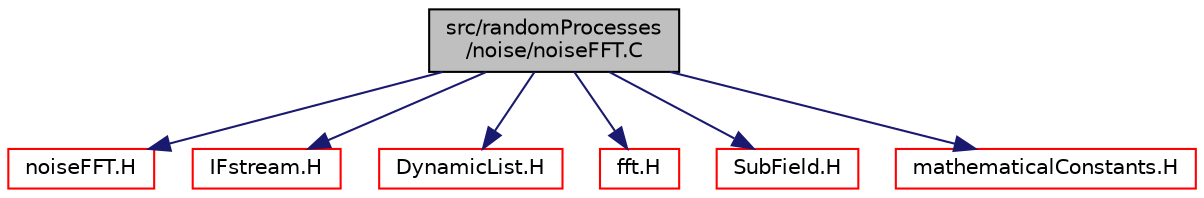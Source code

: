 digraph "src/randomProcesses/noise/noiseFFT.C"
{
  bgcolor="transparent";
  edge [fontname="Helvetica",fontsize="10",labelfontname="Helvetica",labelfontsize="10"];
  node [fontname="Helvetica",fontsize="10",shape=record];
  Node1 [label="src/randomProcesses\l/noise/noiseFFT.C",height=0.2,width=0.4,color="black", fillcolor="grey75", style="filled", fontcolor="black"];
  Node1 -> Node2 [color="midnightblue",fontsize="10",style="solid",fontname="Helvetica"];
  Node2 [label="noiseFFT.H",height=0.2,width=0.4,color="red",URL="$a09554.html"];
  Node1 -> Node3 [color="midnightblue",fontsize="10",style="solid",fontname="Helvetica"];
  Node3 [label="IFstream.H",height=0.2,width=0.4,color="red",URL="$a07955.html"];
  Node1 -> Node4 [color="midnightblue",fontsize="10",style="solid",fontname="Helvetica"];
  Node4 [label="DynamicList.H",height=0.2,width=0.4,color="red",URL="$a07808.html"];
  Node1 -> Node5 [color="midnightblue",fontsize="10",style="solid",fontname="Helvetica"];
  Node5 [label="fft.H",height=0.2,width=0.4,color="red",URL="$a09546.html"];
  Node1 -> Node6 [color="midnightblue",fontsize="10",style="solid",fontname="Helvetica"];
  Node6 [label="SubField.H",height=0.2,width=0.4,color="red",URL="$a08133.html"];
  Node1 -> Node7 [color="midnightblue",fontsize="10",style="solid",fontname="Helvetica"];
  Node7 [label="mathematicalConstants.H",height=0.2,width=0.4,color="red",URL="$a08346.html"];
}

